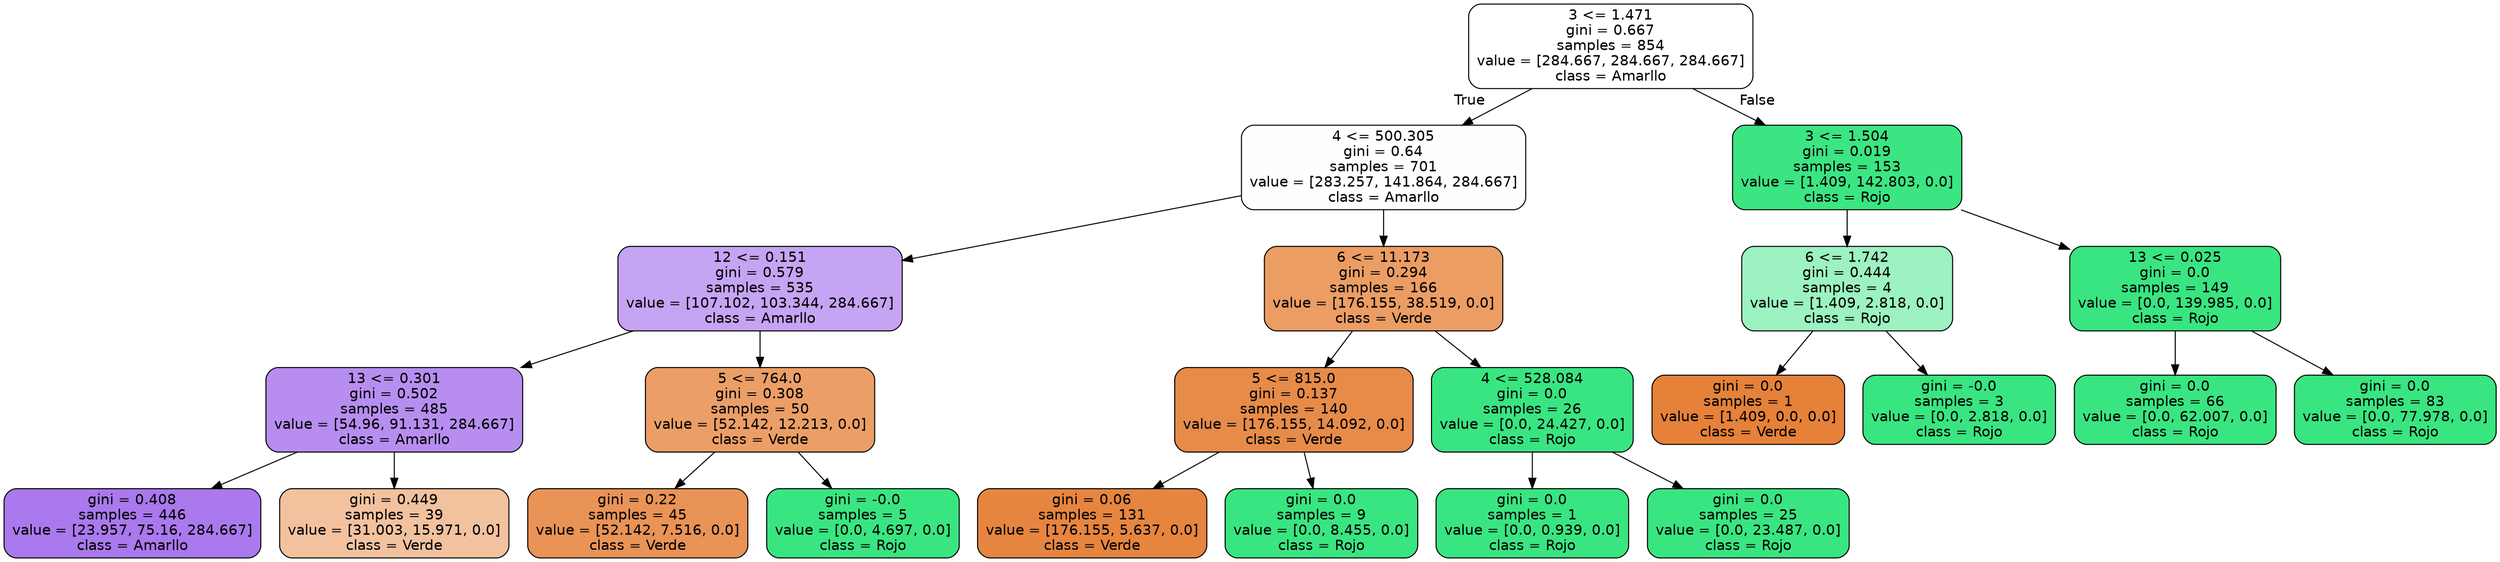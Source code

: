 digraph Tree {
node [shape=box, style="filled, rounded", color="black", fontname="helvetica"] ;
edge [fontname="helvetica"] ;
0 [label="3 <= 1.471\ngini = 0.667\nsamples = 854\nvalue = [284.667, 284.667, 284.667]\nclass = Amarllo", fillcolor="#ffffff"] ;
1 [label="4 <= 500.305\ngini = 0.64\nsamples = 701\nvalue = [283.257, 141.864, 284.667]\nclass = Amarllo", fillcolor="#fffeff"] ;
0 -> 1 [labeldistance=2.5, labelangle=45, headlabel="True"] ;
2 [label="12 <= 0.151\ngini = 0.579\nsamples = 535\nvalue = [107.102, 103.344, 284.667]\nclass = Amarllo", fillcolor="#c5a4f3"] ;
1 -> 2 ;
3 [label="13 <= 0.301\ngini = 0.502\nsamples = 485\nvalue = [54.96, 91.131, 284.667]\nclass = Amarllo", fillcolor="#b78ef0"] ;
2 -> 3 ;
4 [label="gini = 0.408\nsamples = 446\nvalue = [23.957, 75.16, 284.667]\nclass = Amarllo", fillcolor="#a979ed"] ;
3 -> 4 ;
5 [label="gini = 0.449\nsamples = 39\nvalue = [31.003, 15.971, 0.0]\nclass = Verde", fillcolor="#f2c29f"] ;
3 -> 5 ;
6 [label="5 <= 764.0\ngini = 0.308\nsamples = 50\nvalue = [52.142, 12.213, 0.0]\nclass = Verde", fillcolor="#eb9f67"] ;
2 -> 6 ;
7 [label="gini = 0.22\nsamples = 45\nvalue = [52.142, 7.516, 0.0]\nclass = Verde", fillcolor="#e99356"] ;
6 -> 7 ;
8 [label="gini = -0.0\nsamples = 5\nvalue = [0.0, 4.697, 0.0]\nclass = Rojo", fillcolor="#39e581"] ;
6 -> 8 ;
9 [label="6 <= 11.173\ngini = 0.294\nsamples = 166\nvalue = [176.155, 38.519, 0.0]\nclass = Verde", fillcolor="#eb9d64"] ;
1 -> 9 ;
10 [label="5 <= 815.0\ngini = 0.137\nsamples = 140\nvalue = [176.155, 14.092, 0.0]\nclass = Verde", fillcolor="#e78b49"] ;
9 -> 10 ;
11 [label="gini = 0.06\nsamples = 131\nvalue = [176.155, 5.637, 0.0]\nclass = Verde", fillcolor="#e6853f"] ;
10 -> 11 ;
12 [label="gini = 0.0\nsamples = 9\nvalue = [0.0, 8.455, 0.0]\nclass = Rojo", fillcolor="#39e581"] ;
10 -> 12 ;
13 [label="4 <= 528.084\ngini = 0.0\nsamples = 26\nvalue = [0.0, 24.427, 0.0]\nclass = Rojo", fillcolor="#39e581"] ;
9 -> 13 ;
14 [label="gini = 0.0\nsamples = 1\nvalue = [0.0, 0.939, 0.0]\nclass = Rojo", fillcolor="#39e581"] ;
13 -> 14 ;
15 [label="gini = 0.0\nsamples = 25\nvalue = [0.0, 23.487, 0.0]\nclass = Rojo", fillcolor="#39e581"] ;
13 -> 15 ;
16 [label="3 <= 1.504\ngini = 0.019\nsamples = 153\nvalue = [1.409, 142.803, 0.0]\nclass = Rojo", fillcolor="#3be582"] ;
0 -> 16 [labeldistance=2.5, labelangle=-45, headlabel="False"] ;
17 [label="6 <= 1.742\ngini = 0.444\nsamples = 4\nvalue = [1.409, 2.818, 0.0]\nclass = Rojo", fillcolor="#9cf2c0"] ;
16 -> 17 ;
18 [label="gini = 0.0\nsamples = 1\nvalue = [1.409, 0.0, 0.0]\nclass = Verde", fillcolor="#e58139"] ;
17 -> 18 ;
19 [label="gini = -0.0\nsamples = 3\nvalue = [0.0, 2.818, 0.0]\nclass = Rojo", fillcolor="#39e581"] ;
17 -> 19 ;
20 [label="13 <= 0.025\ngini = 0.0\nsamples = 149\nvalue = [0.0, 139.985, 0.0]\nclass = Rojo", fillcolor="#39e581"] ;
16 -> 20 ;
21 [label="gini = 0.0\nsamples = 66\nvalue = [0.0, 62.007, 0.0]\nclass = Rojo", fillcolor="#39e581"] ;
20 -> 21 ;
22 [label="gini = 0.0\nsamples = 83\nvalue = [0.0, 77.978, 0.0]\nclass = Rojo", fillcolor="#39e581"] ;
20 -> 22 ;
}